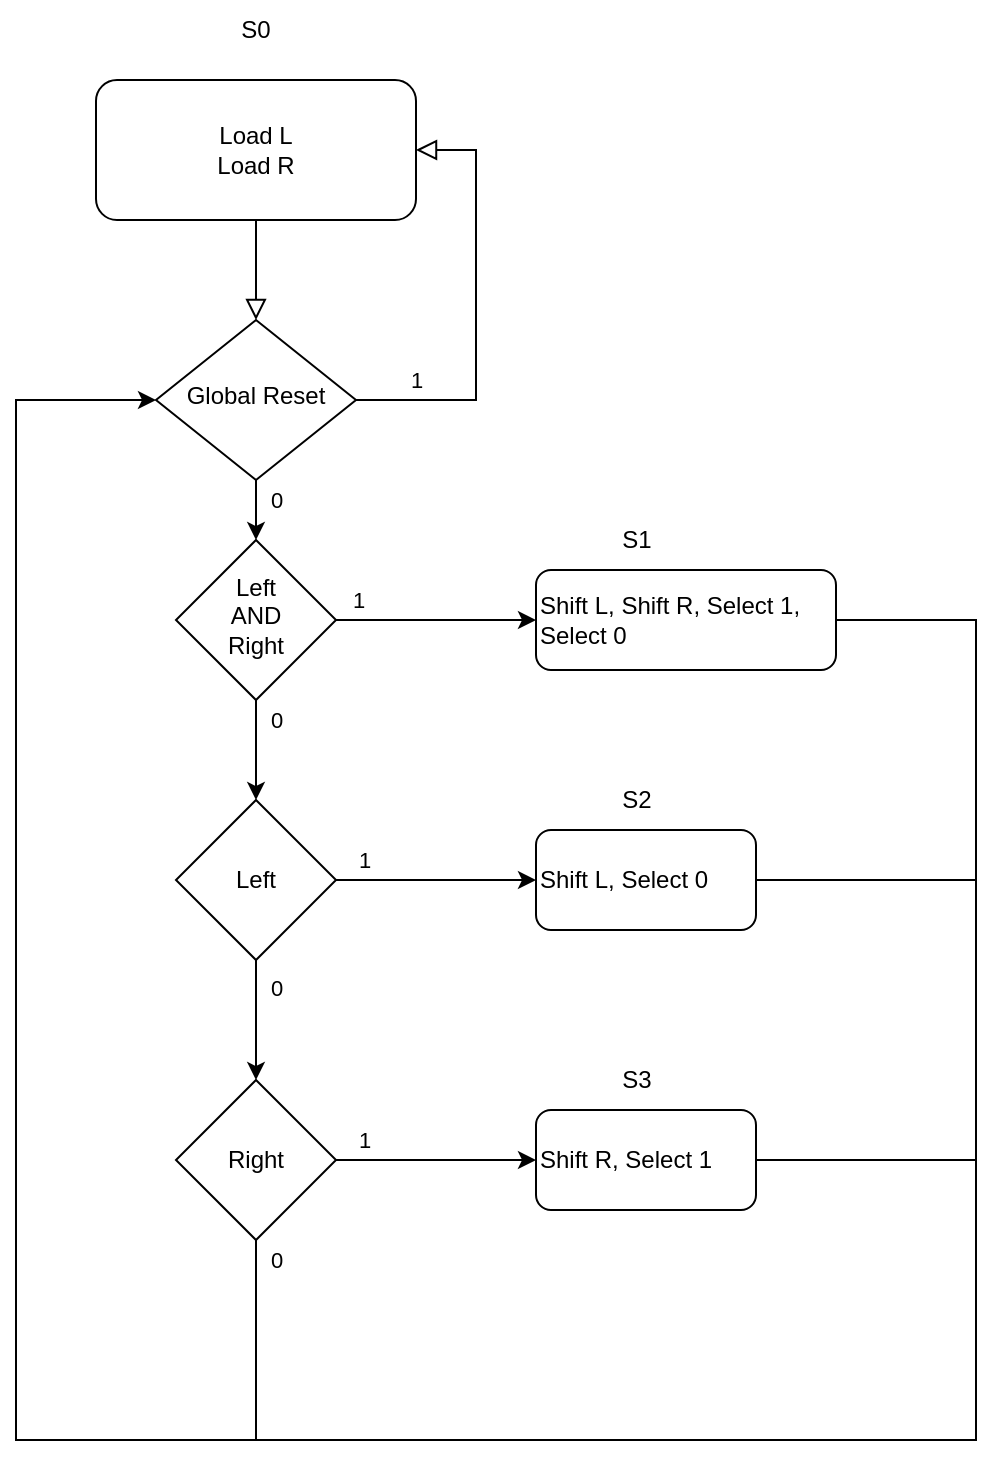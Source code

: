 <mxfile version="22.0.2" type="device">
  <diagram name="Page-1" id="x983-a6LYJWRfrsBBQNd">
    <mxGraphModel dx="1050" dy="534" grid="1" gridSize="10" guides="1" tooltips="1" connect="1" arrows="1" fold="1" page="1" pageScale="1" pageWidth="850" pageHeight="1100" background="#ffffff" math="0" shadow="0">
      <root>
        <mxCell id="0" />
        <mxCell id="1" parent="0" />
        <mxCell id="vr31iz9ngFOROh8ywndM-1" value="" style="rounded=0;html=1;jettySize=auto;orthogonalLoop=1;fontSize=11;endArrow=block;endFill=0;endSize=8;strokeWidth=1;shadow=0;labelBackgroundColor=none;edgeStyle=orthogonalEdgeStyle;" edge="1" parent="1" source="vr31iz9ngFOROh8ywndM-2" target="vr31iz9ngFOROh8ywndM-4">
          <mxGeometry relative="1" as="geometry" />
        </mxCell>
        <mxCell id="vr31iz9ngFOROh8ywndM-2" value="Load L&lt;br&gt;Load R" style="rounded=1;whiteSpace=wrap;html=1;fontSize=12;glass=0;strokeWidth=1;shadow=0;" vertex="1" parent="1">
          <mxGeometry x="280" y="60" width="160" height="70" as="geometry" />
        </mxCell>
        <mxCell id="vr31iz9ngFOROh8ywndM-3" value="1" style="edgeStyle=orthogonalEdgeStyle;rounded=0;html=1;jettySize=auto;orthogonalLoop=1;fontSize=11;endArrow=block;endFill=0;endSize=8;strokeWidth=1;shadow=0;labelBackgroundColor=none;entryX=1;entryY=0.5;entryDx=0;entryDy=0;exitX=1;exitY=0.5;exitDx=0;exitDy=0;" edge="1" parent="1" source="vr31iz9ngFOROh8ywndM-4" target="vr31iz9ngFOROh8ywndM-2">
          <mxGeometry x="-0.721" y="10" relative="1" as="geometry">
            <mxPoint as="offset" />
            <mxPoint x="430" y="220" as="sourcePoint" />
            <mxPoint x="460" y="95" as="targetPoint" />
            <Array as="points">
              <mxPoint x="470" y="220" />
              <mxPoint x="470" y="95" />
            </Array>
          </mxGeometry>
        </mxCell>
        <mxCell id="vr31iz9ngFOROh8ywndM-4" value="Global Reset" style="rhombus;whiteSpace=wrap;html=1;shadow=0;fontFamily=Helvetica;fontSize=12;align=center;strokeWidth=1;spacing=6;spacingTop=-4;" vertex="1" parent="1">
          <mxGeometry x="310" y="180" width="100" height="80" as="geometry" />
        </mxCell>
        <mxCell id="vr31iz9ngFOROh8ywndM-5" value="0" style="rounded=0;html=1;jettySize=auto;orthogonalLoop=1;fontSize=11;endArrow=classic;endFill=1;endSize=6;strokeWidth=1;shadow=0;labelBackgroundColor=none;edgeStyle=orthogonalEdgeStyle;entryX=0.5;entryY=0;entryDx=0;entryDy=0;" edge="1" parent="1" source="vr31iz9ngFOROh8ywndM-7" target="vr31iz9ngFOROh8ywndM-14">
          <mxGeometry x="-0.6" y="10" relative="1" as="geometry">
            <mxPoint as="offset" />
            <mxPoint x="360" y="420" as="targetPoint" />
          </mxGeometry>
        </mxCell>
        <mxCell id="vr31iz9ngFOROh8ywndM-6" value="1" style="edgeStyle=orthogonalEdgeStyle;rounded=0;html=1;jettySize=auto;orthogonalLoop=1;fontSize=11;endArrow=classic;endFill=1;endSize=6;strokeWidth=1;shadow=0;labelBackgroundColor=none;" edge="1" parent="1" source="vr31iz9ngFOROh8ywndM-7" target="vr31iz9ngFOROh8ywndM-8">
          <mxGeometry x="-0.778" y="10" relative="1" as="geometry">
            <mxPoint as="offset" />
          </mxGeometry>
        </mxCell>
        <mxCell id="vr31iz9ngFOROh8ywndM-7" value="Left&lt;br&gt;AND&lt;br&gt;Right" style="rhombus;whiteSpace=wrap;html=1;shadow=0;fontFamily=Helvetica;fontSize=12;align=center;strokeWidth=1;spacing=6;spacingTop=-4;" vertex="1" parent="1">
          <mxGeometry x="320" y="290" width="80" height="80" as="geometry" />
        </mxCell>
        <mxCell id="vr31iz9ngFOROh8ywndM-8" value="Shift L, Shift R, Select 1, Select 0" style="rounded=1;whiteSpace=wrap;html=1;fontSize=12;glass=0;strokeWidth=1;shadow=0;align=left;" vertex="1" parent="1">
          <mxGeometry x="500" y="305" width="150" height="50" as="geometry" />
        </mxCell>
        <mxCell id="vr31iz9ngFOROh8ywndM-9" value="0" style="edgeStyle=orthogonalEdgeStyle;rounded=0;html=1;jettySize=auto;orthogonalLoop=1;fontSize=11;endArrow=classic;endFill=1;endSize=6;strokeWidth=1;shadow=0;labelBackgroundColor=none;entryX=0.5;entryY=0;entryDx=0;entryDy=0;exitX=0.5;exitY=1;exitDx=0;exitDy=0;" edge="1" parent="1" source="vr31iz9ngFOROh8ywndM-4" target="vr31iz9ngFOROh8ywndM-7">
          <mxGeometry x="-0.333" y="10" relative="1" as="geometry">
            <mxPoint as="offset" />
            <mxPoint x="150" y="275" as="sourcePoint" />
            <mxPoint x="180" y="150" as="targetPoint" />
            <Array as="points">
              <mxPoint x="360" y="260" />
              <mxPoint x="360" y="390" />
            </Array>
          </mxGeometry>
        </mxCell>
        <mxCell id="vr31iz9ngFOROh8ywndM-10" value="" style="edgeStyle=orthogonalEdgeStyle;rounded=0;orthogonalLoop=1;jettySize=auto;html=1;" edge="1" parent="1" source="vr31iz9ngFOROh8ywndM-14" target="vr31iz9ngFOROh8ywndM-17">
          <mxGeometry relative="1" as="geometry" />
        </mxCell>
        <mxCell id="vr31iz9ngFOROh8ywndM-11" value="0" style="edgeLabel;html=1;align=center;verticalAlign=middle;resizable=0;points=[];" vertex="1" connectable="0" parent="vr31iz9ngFOROh8ywndM-10">
          <mxGeometry x="-0.54" y="-1" relative="1" as="geometry">
            <mxPoint x="11" as="offset" />
          </mxGeometry>
        </mxCell>
        <mxCell id="vr31iz9ngFOROh8ywndM-12" value="" style="edgeStyle=orthogonalEdgeStyle;rounded=0;orthogonalLoop=1;jettySize=auto;html=1;" edge="1" parent="1" source="vr31iz9ngFOROh8ywndM-14" target="vr31iz9ngFOROh8ywndM-18">
          <mxGeometry relative="1" as="geometry" />
        </mxCell>
        <mxCell id="vr31iz9ngFOROh8ywndM-13" value="1" style="edgeLabel;html=1;align=center;verticalAlign=middle;resizable=0;points=[];rotation=0;" vertex="1" connectable="0" parent="vr31iz9ngFOROh8ywndM-12">
          <mxGeometry x="0.196" y="1" relative="1" as="geometry">
            <mxPoint x="-46" y="-9" as="offset" />
          </mxGeometry>
        </mxCell>
        <mxCell id="vr31iz9ngFOROh8ywndM-14" value="Left" style="rhombus;whiteSpace=wrap;html=1;" vertex="1" parent="1">
          <mxGeometry x="320" y="420" width="80" height="80" as="geometry" />
        </mxCell>
        <mxCell id="vr31iz9ngFOROh8ywndM-15" value="" style="edgeStyle=orthogonalEdgeStyle;rounded=0;orthogonalLoop=1;jettySize=auto;html=1;entryX=0;entryY=0.5;entryDx=0;entryDy=0;" edge="1" parent="1" source="vr31iz9ngFOROh8ywndM-17" target="vr31iz9ngFOROh8ywndM-21">
          <mxGeometry relative="1" as="geometry">
            <mxPoint x="510" y="600" as="targetPoint" />
          </mxGeometry>
        </mxCell>
        <mxCell id="vr31iz9ngFOROh8ywndM-16" value="1" style="edgeLabel;html=1;align=center;verticalAlign=middle;resizable=0;points=[];" vertex="1" connectable="0" parent="vr31iz9ngFOROh8ywndM-15">
          <mxGeometry x="-0.544" y="1" relative="1" as="geometry">
            <mxPoint x="-9" y="-9" as="offset" />
          </mxGeometry>
        </mxCell>
        <mxCell id="vr31iz9ngFOROh8ywndM-17" value="Right" style="rhombus;whiteSpace=wrap;html=1;" vertex="1" parent="1">
          <mxGeometry x="320" y="560" width="80" height="80" as="geometry" />
        </mxCell>
        <mxCell id="vr31iz9ngFOROh8ywndM-18" value="Shift L, Select 0" style="rounded=1;whiteSpace=wrap;html=1;align=left;" vertex="1" parent="1">
          <mxGeometry x="500" y="435" width="110" height="50" as="geometry" />
        </mxCell>
        <mxCell id="vr31iz9ngFOROh8ywndM-19" value="" style="edgeStyle=orthogonalEdgeStyle;rounded=0;orthogonalLoop=1;jettySize=auto;html=1;exitX=0.5;exitY=1;exitDx=0;exitDy=0;entryX=0;entryY=0.5;entryDx=0;entryDy=0;" edge="1" parent="1" source="vr31iz9ngFOROh8ywndM-17" target="vr31iz9ngFOROh8ywndM-4">
          <mxGeometry relative="1" as="geometry">
            <mxPoint x="360" y="690" as="sourcePoint" />
            <mxPoint x="240" y="200" as="targetPoint" />
            <Array as="points">
              <mxPoint x="360" y="740" />
              <mxPoint x="240" y="740" />
              <mxPoint x="240" y="220" />
            </Array>
          </mxGeometry>
        </mxCell>
        <mxCell id="vr31iz9ngFOROh8ywndM-20" value="0" style="edgeLabel;html=1;align=center;verticalAlign=middle;resizable=0;points=[];" vertex="1" connectable="0" parent="vr31iz9ngFOROh8ywndM-19">
          <mxGeometry x="-0.951" relative="1" as="geometry">
            <mxPoint x="10" y="-10" as="offset" />
          </mxGeometry>
        </mxCell>
        <mxCell id="vr31iz9ngFOROh8ywndM-21" value="Shift R, Select 1" style="rounded=1;whiteSpace=wrap;html=1;fontSize=12;glass=0;strokeWidth=1;shadow=0;align=left;" vertex="1" parent="1">
          <mxGeometry x="500" y="575" width="110" height="50" as="geometry" />
        </mxCell>
        <mxCell id="vr31iz9ngFOROh8ywndM-22" value="" style="endArrow=none;html=1;rounded=0;exitX=1;exitY=0.5;exitDx=0;exitDy=0;endFill=0;" edge="1" parent="1" source="vr31iz9ngFOROh8ywndM-8">
          <mxGeometry width="50" height="50" relative="1" as="geometry">
            <mxPoint x="450" y="420" as="sourcePoint" />
            <mxPoint x="360" y="740" as="targetPoint" />
            <Array as="points">
              <mxPoint x="720" y="330" />
              <mxPoint x="720" y="480" />
              <mxPoint x="720" y="740" />
            </Array>
          </mxGeometry>
        </mxCell>
        <mxCell id="vr31iz9ngFOROh8ywndM-23" value="" style="endArrow=none;html=1;rounded=0;exitX=1;exitY=0.5;exitDx=0;exitDy=0;" edge="1" parent="1" source="vr31iz9ngFOROh8ywndM-18">
          <mxGeometry width="50" height="50" relative="1" as="geometry">
            <mxPoint x="620" y="470" as="sourcePoint" />
            <mxPoint x="720" y="460" as="targetPoint" />
          </mxGeometry>
        </mxCell>
        <mxCell id="vr31iz9ngFOROh8ywndM-24" value="" style="endArrow=none;html=1;rounded=0;exitX=1;exitY=0.5;exitDx=0;exitDy=0;" edge="1" parent="1" source="vr31iz9ngFOROh8ywndM-21">
          <mxGeometry width="50" height="50" relative="1" as="geometry">
            <mxPoint x="610" y="550" as="sourcePoint" />
            <mxPoint x="720" y="600" as="targetPoint" />
          </mxGeometry>
        </mxCell>
        <mxCell id="vr31iz9ngFOROh8ywndM-25" value="S0" style="text;html=1;strokeColor=none;fillColor=none;align=center;verticalAlign=middle;whiteSpace=wrap;rounded=0;" vertex="1" parent="1">
          <mxGeometry x="330" y="20" width="60" height="30" as="geometry" />
        </mxCell>
        <mxCell id="vr31iz9ngFOROh8ywndM-26" value="S1" style="text;html=1;align=center;verticalAlign=middle;resizable=0;points=[];autosize=1;strokeColor=none;fillColor=none;" vertex="1" parent="1">
          <mxGeometry x="530" y="275" width="40" height="30" as="geometry" />
        </mxCell>
        <mxCell id="vr31iz9ngFOROh8ywndM-27" value="S2" style="text;html=1;align=center;verticalAlign=middle;resizable=0;points=[];autosize=1;strokeColor=none;fillColor=none;" vertex="1" parent="1">
          <mxGeometry x="530" y="405" width="40" height="30" as="geometry" />
        </mxCell>
        <mxCell id="vr31iz9ngFOROh8ywndM-28" value="S3" style="text;html=1;align=center;verticalAlign=middle;resizable=0;points=[];autosize=1;strokeColor=none;fillColor=none;" vertex="1" parent="1">
          <mxGeometry x="530" y="545" width="40" height="30" as="geometry" />
        </mxCell>
      </root>
    </mxGraphModel>
  </diagram>
</mxfile>
